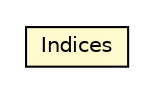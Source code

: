#!/usr/local/bin/dot
#
# Class diagram 
# Generated by UMLGraph version R5_6-24-gf6e263 (http://www.umlgraph.org/)
#

digraph G {
	edge [fontname="Helvetica",fontsize=10,labelfontname="Helvetica",labelfontsize=10];
	node [fontname="Helvetica",fontsize=10,shape=plaintext];
	nodesep=0.25;
	ranksep=0.5;
	// org.universAAL.middleware.context.ContextEventPattern.Indices
	c3163415 [label=<<table title="org.universAAL.middleware.context.ContextEventPattern.Indices" border="0" cellborder="1" cellspacing="0" cellpadding="2" port="p" bgcolor="lemonChiffon" href="./ContextEventPattern.Indices.html">
		<tr><td><table border="0" cellspacing="0" cellpadding="1">
<tr><td align="center" balign="center"> Indices </td></tr>
		</table></td></tr>
		</table>>, URL="./ContextEventPattern.Indices.html", fontname="Helvetica", fontcolor="black", fontsize=10.0];
}


